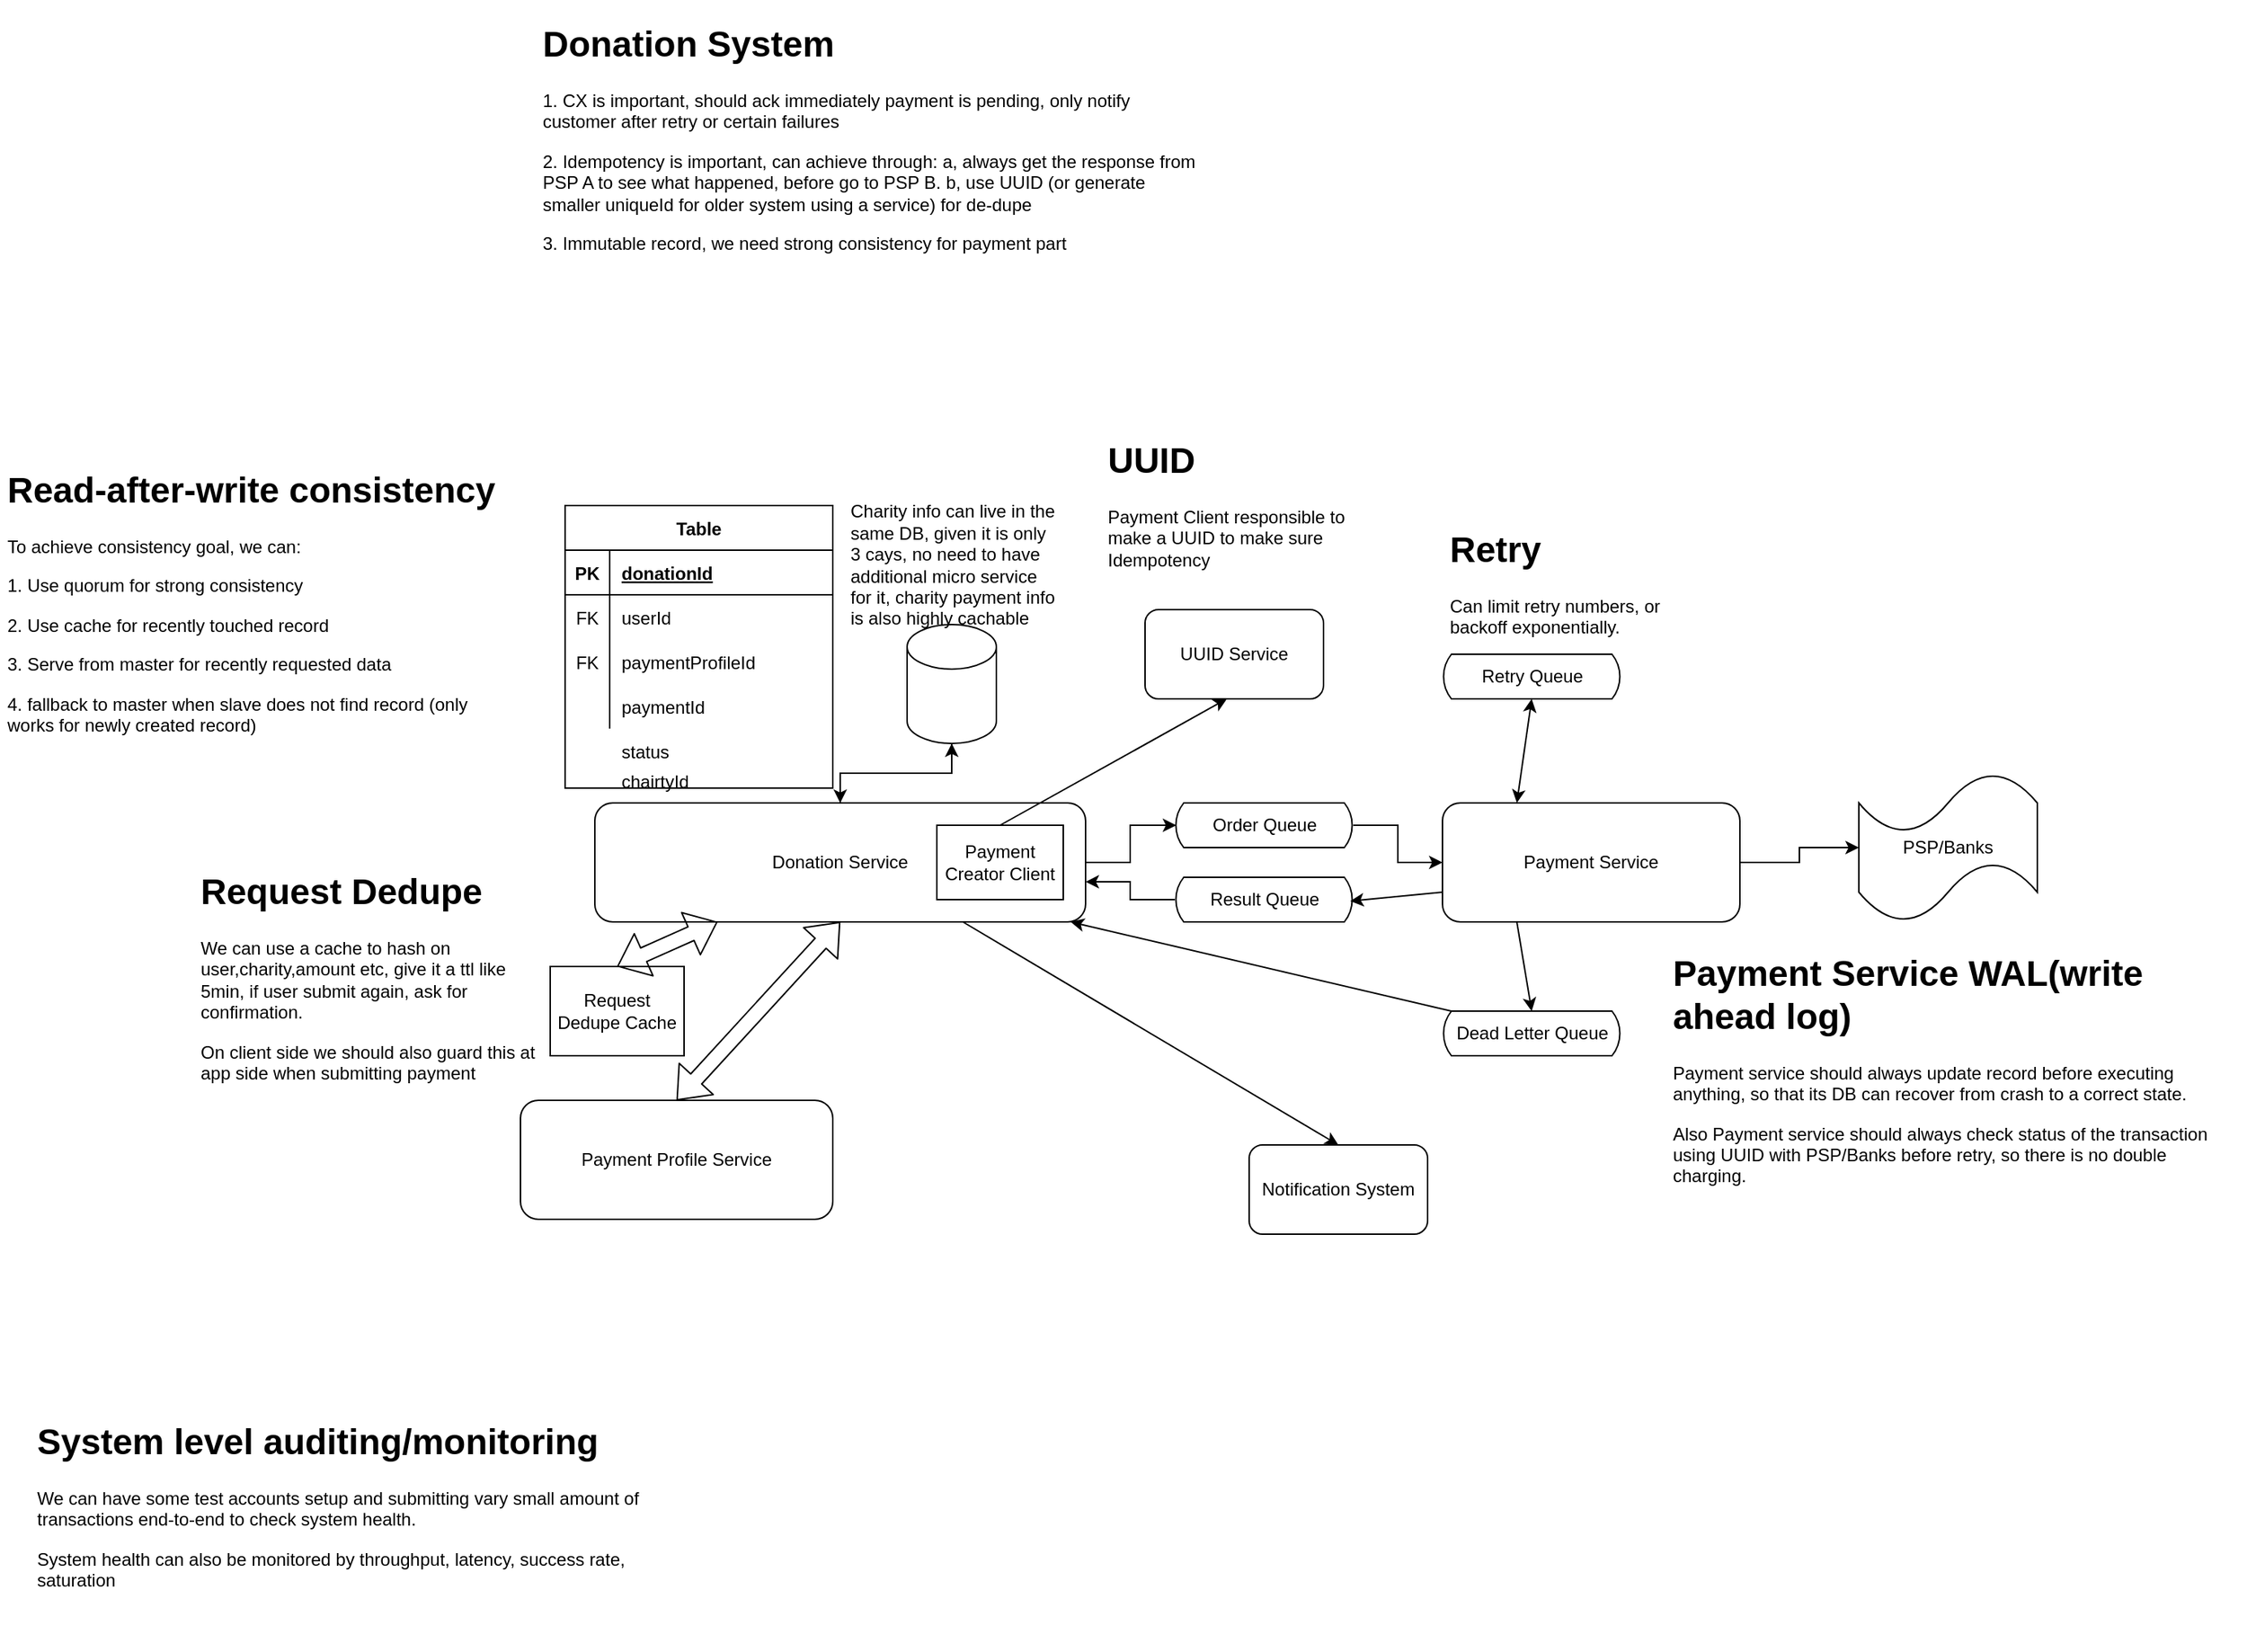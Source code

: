 <mxfile version="14.9.6" type="device"><diagram id="NNUxlfDfot6DG8Dg7RC_" name="Page-1"><mxGraphModel dx="1772" dy="679" grid="1" gridSize="10" guides="1" tooltips="1" connect="1" arrows="1" fold="1" page="1" pageScale="1" pageWidth="850" pageHeight="1100" math="0" shadow="0"><root><mxCell id="0"/><mxCell id="1" parent="0"/><mxCell id="djj8S5eklnp7ArsUxrCl-1" value="&lt;h1&gt;Donation System&lt;/h1&gt;&lt;p&gt;1. CX is important, should ack immediately payment is pending, only notify customer after retry or certain failures&lt;/p&gt;&lt;p&gt;2. Idempotency is important, can achieve through: a, always get the response from PSP A to see what happened, before go to PSP B. b, use UUID (or generate smaller uniqueId for older system using a service) for de-dupe&amp;nbsp;&lt;/p&gt;&lt;p&gt;3. Immutable record, we need strong consistency for payment part&lt;/p&gt;" style="text;html=1;strokeColor=none;fillColor=none;spacing=5;spacingTop=-20;whiteSpace=wrap;overflow=hidden;rounded=0;" parent="1" vertex="1"><mxGeometry x="50" y="30" width="450" height="180" as="geometry"/></mxCell><mxCell id="djj8S5eklnp7ArsUxrCl-2" value="Payment Profile Service" style="rounded=1;whiteSpace=wrap;html=1;" parent="1" vertex="1"><mxGeometry x="40" y="760" width="210" height="80" as="geometry"/></mxCell><mxCell id="svQoWC8Zl8n3yc6dLX4H-12" value="" style="edgeStyle=orthogonalEdgeStyle;rounded=0;orthogonalLoop=1;jettySize=auto;html=1;entryX=0.008;entryY=0.5;entryDx=0;entryDy=0;entryPerimeter=0;" parent="1" source="svQoWC8Zl8n3yc6dLX4H-1" target="svQoWC8Zl8n3yc6dLX4H-3" edge="1"><mxGeometry relative="1" as="geometry"/></mxCell><mxCell id="svQoWC8Zl8n3yc6dLX4H-15" value="" style="edgeStyle=orthogonalEdgeStyle;rounded=0;orthogonalLoop=1;jettySize=auto;html=1;" parent="1" source="svQoWC8Zl8n3yc6dLX4H-1" target="svQoWC8Zl8n3yc6dLX4H-2" edge="1"><mxGeometry relative="1" as="geometry"/></mxCell><mxCell id="svQoWC8Zl8n3yc6dLX4H-1" value="Donation Service" style="rounded=1;whiteSpace=wrap;html=1;" parent="1" vertex="1"><mxGeometry x="90" y="560" width="330" height="80" as="geometry"/></mxCell><mxCell id="svQoWC8Zl8n3yc6dLX4H-16" value="" style="edgeStyle=orthogonalEdgeStyle;rounded=0;orthogonalLoop=1;jettySize=auto;html=1;" parent="1" source="svQoWC8Zl8n3yc6dLX4H-2" target="svQoWC8Zl8n3yc6dLX4H-1" edge="1"><mxGeometry relative="1" as="geometry"/></mxCell><mxCell id="svQoWC8Zl8n3yc6dLX4H-2" value="" style="shape=cylinder3;whiteSpace=wrap;html=1;boundedLbl=1;backgroundOutline=1;size=15;" parent="1" vertex="1"><mxGeometry x="300" y="440" width="60" height="80" as="geometry"/></mxCell><mxCell id="svQoWC8Zl8n3yc6dLX4H-10" value="" style="edgeStyle=orthogonalEdgeStyle;rounded=0;orthogonalLoop=1;jettySize=auto;html=1;" parent="1" source="svQoWC8Zl8n3yc6dLX4H-3" target="svQoWC8Zl8n3yc6dLX4H-4" edge="1"><mxGeometry relative="1" as="geometry"/></mxCell><mxCell id="svQoWC8Zl8n3yc6dLX4H-3" value="Order Queue" style="html=1;dashed=0;whitespace=wrap;shape=mxgraph.dfd.loop" parent="1" vertex="1"><mxGeometry x="480" y="560" width="120" height="30" as="geometry"/></mxCell><mxCell id="svQoWC8Zl8n3yc6dLX4H-21" value="" style="edgeStyle=orthogonalEdgeStyle;rounded=0;orthogonalLoop=1;jettySize=auto;html=1;" parent="1" source="svQoWC8Zl8n3yc6dLX4H-4" target="svQoWC8Zl8n3yc6dLX4H-20" edge="1"><mxGeometry relative="1" as="geometry"/></mxCell><mxCell id="svQoWC8Zl8n3yc6dLX4H-4" value="Payment Service" style="rounded=1;whiteSpace=wrap;html=1;" parent="1" vertex="1"><mxGeometry x="660" y="560" width="200" height="80" as="geometry"/></mxCell><mxCell id="svQoWC8Zl8n3yc6dLX4H-13" value="" style="edgeStyle=orthogonalEdgeStyle;rounded=0;orthogonalLoop=1;jettySize=auto;html=1;entryX=1;entryY=0.663;entryDx=0;entryDy=0;entryPerimeter=0;" parent="1" source="svQoWC8Zl8n3yc6dLX4H-5" target="svQoWC8Zl8n3yc6dLX4H-1" edge="1"><mxGeometry relative="1" as="geometry"/></mxCell><mxCell id="svQoWC8Zl8n3yc6dLX4H-5" value="Result Queue" style="html=1;dashed=0;whitespace=wrap;shape=mxgraph.dfd.loop" parent="1" vertex="1"><mxGeometry x="480" y="610" width="120" height="30" as="geometry"/></mxCell><mxCell id="svQoWC8Zl8n3yc6dLX4H-6" value="Retry Queue" style="html=1;dashed=0;whitespace=wrap;shape=mxgraph.dfd.loop" parent="1" vertex="1"><mxGeometry x="660" y="460" width="120" height="30" as="geometry"/></mxCell><mxCell id="svQoWC8Zl8n3yc6dLX4H-7" value="Dead Letter Queue" style="html=1;dashed=0;whitespace=wrap;shape=mxgraph.dfd.loop" parent="1" vertex="1"><mxGeometry x="660" y="700" width="120" height="30" as="geometry"/></mxCell><mxCell id="svQoWC8Zl8n3yc6dLX4H-8" value="" style="endArrow=classic;startArrow=classic;html=1;entryX=0.5;entryY=1;entryDx=0;entryDy=0;entryPerimeter=0;" parent="1" target="svQoWC8Zl8n3yc6dLX4H-6" edge="1"><mxGeometry width="50" height="50" relative="1" as="geometry"><mxPoint x="710" y="560" as="sourcePoint"/><mxPoint x="760" y="520" as="targetPoint"/></mxGeometry></mxCell><mxCell id="svQoWC8Zl8n3yc6dLX4H-11" value="" style="endArrow=classic;html=1;entryX=0.983;entryY=0.533;entryDx=0;entryDy=0;entryPerimeter=0;exitX=0;exitY=0.75;exitDx=0;exitDy=0;" parent="1" source="svQoWC8Zl8n3yc6dLX4H-4" target="svQoWC8Zl8n3yc6dLX4H-5" edge="1"><mxGeometry width="50" height="50" relative="1" as="geometry"><mxPoint x="710" y="570" as="sourcePoint"/><mxPoint x="760" y="520" as="targetPoint"/></mxGeometry></mxCell><mxCell id="svQoWC8Zl8n3yc6dLX4H-17" value="" style="endArrow=classic;html=1;entryX=0.5;entryY=0;entryDx=0;entryDy=0;entryPerimeter=0;exitX=0.25;exitY=1;exitDx=0;exitDy=0;" parent="1" source="svQoWC8Zl8n3yc6dLX4H-4" target="svQoWC8Zl8n3yc6dLX4H-7" edge="1"><mxGeometry width="50" height="50" relative="1" as="geometry"><mxPoint x="710" y="570" as="sourcePoint"/><mxPoint x="760" y="520" as="targetPoint"/></mxGeometry></mxCell><mxCell id="svQoWC8Zl8n3yc6dLX4H-18" value="&lt;h1&gt;Retry&lt;/h1&gt;&lt;p&gt;Can limit retry numbers, or backoff exponentially.&amp;nbsp;&lt;/p&gt;" style="text;html=1;strokeColor=none;fillColor=none;spacing=5;spacingTop=-20;whiteSpace=wrap;overflow=hidden;rounded=0;" parent="1" vertex="1"><mxGeometry x="660" y="370" width="190" height="120" as="geometry"/></mxCell><mxCell id="svQoWC8Zl8n3yc6dLX4H-19" value="" style="shape=flexArrow;endArrow=classic;startArrow=classic;html=1;exitX=0.5;exitY=0;exitDx=0;exitDy=0;entryX=0.5;entryY=1;entryDx=0;entryDy=0;" parent="1" source="djj8S5eklnp7ArsUxrCl-2" target="svQoWC8Zl8n3yc6dLX4H-1" edge="1"><mxGeometry width="100" height="100" relative="1" as="geometry"><mxPoint x="550" y="590" as="sourcePoint"/><mxPoint x="650" y="490" as="targetPoint"/></mxGeometry></mxCell><mxCell id="svQoWC8Zl8n3yc6dLX4H-20" value="PSP/Banks" style="shape=tape;whiteSpace=wrap;html=1;" parent="1" vertex="1"><mxGeometry x="940" y="540" width="120" height="100" as="geometry"/></mxCell><mxCell id="svQoWC8Zl8n3yc6dLX4H-22" value="" style="endArrow=classic;html=1;exitX=0;exitY=0;exitDx=6;exitDy=0;exitPerimeter=0;" parent="1" source="svQoWC8Zl8n3yc6dLX4H-7" edge="1"><mxGeometry width="50" height="50" relative="1" as="geometry"><mxPoint x="580" y="570" as="sourcePoint"/><mxPoint x="410" y="640" as="targetPoint"/></mxGeometry></mxCell><mxCell id="svQoWC8Zl8n3yc6dLX4H-25" value="Table" style="shape=table;startSize=30;container=1;collapsible=1;childLayout=tableLayout;fixedRows=1;rowLines=0;fontStyle=1;align=center;resizeLast=1;" parent="1" vertex="1"><mxGeometry x="70" y="360" width="180" height="190" as="geometry"/></mxCell><mxCell id="svQoWC8Zl8n3yc6dLX4H-26" value="" style="shape=partialRectangle;collapsible=0;dropTarget=0;pointerEvents=0;fillColor=none;top=0;left=0;bottom=1;right=0;points=[[0,0.5],[1,0.5]];portConstraint=eastwest;" parent="svQoWC8Zl8n3yc6dLX4H-25" vertex="1"><mxGeometry y="30" width="180" height="30" as="geometry"/></mxCell><mxCell id="svQoWC8Zl8n3yc6dLX4H-27" value="PK" style="shape=partialRectangle;connectable=0;fillColor=none;top=0;left=0;bottom=0;right=0;fontStyle=1;overflow=hidden;" parent="svQoWC8Zl8n3yc6dLX4H-26" vertex="1"><mxGeometry width="30" height="30" as="geometry"/></mxCell><mxCell id="svQoWC8Zl8n3yc6dLX4H-28" value="donationId" style="shape=partialRectangle;connectable=0;fillColor=none;top=0;left=0;bottom=0;right=0;align=left;spacingLeft=6;fontStyle=5;overflow=hidden;" parent="svQoWC8Zl8n3yc6dLX4H-26" vertex="1"><mxGeometry x="30" width="150" height="30" as="geometry"/></mxCell><mxCell id="svQoWC8Zl8n3yc6dLX4H-29" value="" style="shape=partialRectangle;collapsible=0;dropTarget=0;pointerEvents=0;fillColor=none;top=0;left=0;bottom=0;right=0;points=[[0,0.5],[1,0.5]];portConstraint=eastwest;" parent="svQoWC8Zl8n3yc6dLX4H-25" vertex="1"><mxGeometry y="60" width="180" height="30" as="geometry"/></mxCell><mxCell id="svQoWC8Zl8n3yc6dLX4H-30" value="FK" style="shape=partialRectangle;connectable=0;fillColor=none;top=0;left=0;bottom=0;right=0;editable=1;overflow=hidden;" parent="svQoWC8Zl8n3yc6dLX4H-29" vertex="1"><mxGeometry width="30" height="30" as="geometry"/></mxCell><mxCell id="svQoWC8Zl8n3yc6dLX4H-31" value="userId" style="shape=partialRectangle;connectable=0;fillColor=none;top=0;left=0;bottom=0;right=0;align=left;spacingLeft=6;overflow=hidden;" parent="svQoWC8Zl8n3yc6dLX4H-29" vertex="1"><mxGeometry x="30" width="150" height="30" as="geometry"/></mxCell><mxCell id="svQoWC8Zl8n3yc6dLX4H-32" value="" style="shape=partialRectangle;collapsible=0;dropTarget=0;pointerEvents=0;fillColor=none;top=0;left=0;bottom=0;right=0;points=[[0,0.5],[1,0.5]];portConstraint=eastwest;" parent="svQoWC8Zl8n3yc6dLX4H-25" vertex="1"><mxGeometry y="90" width="180" height="30" as="geometry"/></mxCell><mxCell id="svQoWC8Zl8n3yc6dLX4H-33" value="FK" style="shape=partialRectangle;connectable=0;fillColor=none;top=0;left=0;bottom=0;right=0;editable=1;overflow=hidden;" parent="svQoWC8Zl8n3yc6dLX4H-32" vertex="1"><mxGeometry width="30" height="30" as="geometry"/></mxCell><mxCell id="svQoWC8Zl8n3yc6dLX4H-34" value="paymentProfileId" style="shape=partialRectangle;connectable=0;fillColor=none;top=0;left=0;bottom=0;right=0;align=left;spacingLeft=6;overflow=hidden;" parent="svQoWC8Zl8n3yc6dLX4H-32" vertex="1"><mxGeometry x="30" width="150" height="30" as="geometry"/></mxCell><mxCell id="svQoWC8Zl8n3yc6dLX4H-35" value="" style="shape=partialRectangle;collapsible=0;dropTarget=0;pointerEvents=0;fillColor=none;top=0;left=0;bottom=0;right=0;points=[[0,0.5],[1,0.5]];portConstraint=eastwest;" parent="svQoWC8Zl8n3yc6dLX4H-25" vertex="1"><mxGeometry y="120" width="180" height="30" as="geometry"/></mxCell><mxCell id="svQoWC8Zl8n3yc6dLX4H-36" value="" style="shape=partialRectangle;connectable=0;fillColor=none;top=0;left=0;bottom=0;right=0;editable=1;overflow=hidden;" parent="svQoWC8Zl8n3yc6dLX4H-35" vertex="1"><mxGeometry width="30" height="30" as="geometry"/></mxCell><mxCell id="svQoWC8Zl8n3yc6dLX4H-37" value="paymentId" style="shape=partialRectangle;connectable=0;fillColor=none;top=0;left=0;bottom=0;right=0;align=left;spacingLeft=6;overflow=hidden;" parent="svQoWC8Zl8n3yc6dLX4H-35" vertex="1"><mxGeometry x="30" width="150" height="30" as="geometry"/></mxCell><mxCell id="svQoWC8Zl8n3yc6dLX4H-39" value="" style="endArrow=classic;html=1;entryX=0.5;entryY=0.5;entryDx=0;entryDy=60;entryPerimeter=0;exitX=0.5;exitY=0;exitDx=0;exitDy=0;" parent="1" source="svQoWC8Zl8n3yc6dLX4H-43" edge="1"><mxGeometry width="50" height="50" relative="1" as="geometry"><mxPoint x="500" y="560" as="sourcePoint"/><mxPoint x="515" y="490" as="targetPoint"/></mxGeometry></mxCell><mxCell id="svQoWC8Zl8n3yc6dLX4H-40" value="UUID Service" style="rounded=1;whiteSpace=wrap;html=1;" parent="1" vertex="1"><mxGeometry x="460" y="430" width="120" height="60" as="geometry"/></mxCell><mxCell id="svQoWC8Zl8n3yc6dLX4H-41" value="status" style="shape=partialRectangle;connectable=0;fillColor=none;top=0;left=0;bottom=0;right=0;align=left;spacingLeft=6;overflow=hidden;" parent="1" vertex="1"><mxGeometry x="100" y="510" width="150" height="30" as="geometry"/></mxCell><mxCell id="svQoWC8Zl8n3yc6dLX4H-42" value="&lt;h1&gt;UUID&lt;/h1&gt;&lt;p&gt;Payment Client responsible to make a UUID to make sure Idempotency&lt;/p&gt;" style="text;html=1;strokeColor=none;fillColor=none;spacing=5;spacingTop=-20;whiteSpace=wrap;overflow=hidden;rounded=0;" parent="1" vertex="1"><mxGeometry x="430" y="310" width="190" height="120" as="geometry"/></mxCell><mxCell id="svQoWC8Zl8n3yc6dLX4H-43" value="Payment Creator Client" style="rounded=0;whiteSpace=wrap;html=1;" parent="1" vertex="1"><mxGeometry x="320" y="575" width="85" height="50" as="geometry"/></mxCell><mxCell id="svQoWC8Zl8n3yc6dLX4H-44" value="Notification System" style="rounded=1;whiteSpace=wrap;html=1;" parent="1" vertex="1"><mxGeometry x="530" y="790" width="120" height="60" as="geometry"/></mxCell><mxCell id="svQoWC8Zl8n3yc6dLX4H-45" value="" style="endArrow=classic;html=1;exitX=0.75;exitY=1;exitDx=0;exitDy=0;entryX=0.5;entryY=0;entryDx=0;entryDy=0;" parent="1" source="svQoWC8Zl8n3yc6dLX4H-1" target="svQoWC8Zl8n3yc6dLX4H-44" edge="1"><mxGeometry width="50" height="50" relative="1" as="geometry"><mxPoint x="355" y="730" as="sourcePoint"/><mxPoint x="405" y="680" as="targetPoint"/></mxGeometry></mxCell><mxCell id="svQoWC8Zl8n3yc6dLX4H-46" value="chairtyId" style="shape=partialRectangle;connectable=0;fillColor=none;top=0;left=0;bottom=0;right=0;align=left;spacingLeft=6;overflow=hidden;" parent="1" vertex="1"><mxGeometry x="100" y="530" width="150" height="30" as="geometry"/></mxCell><mxCell id="svQoWC8Zl8n3yc6dLX4H-47" value="&lt;h1&gt;Read-after-write consistency&lt;/h1&gt;&lt;p&gt;To achieve consistency goal, we can:&lt;/p&gt;&lt;p&gt;1. Use quorum for strong consistency&lt;/p&gt;&lt;p&gt;2. Use cache for recently touched record&lt;/p&gt;&lt;p&gt;3. Serve from master for recently requested data&lt;/p&gt;&lt;p&gt;4. fallback to master when slave does not find record (only works for newly created record)&lt;/p&gt;" style="text;html=1;strokeColor=none;fillColor=none;spacing=5;spacingTop=-20;whiteSpace=wrap;overflow=hidden;rounded=0;" parent="1" vertex="1"><mxGeometry x="-310" y="330" width="350" height="230" as="geometry"/></mxCell><mxCell id="svQoWC8Zl8n3yc6dLX4H-48" value="Request Dedupe Cache" style="rounded=0;whiteSpace=wrap;html=1;" parent="1" vertex="1"><mxGeometry x="60" y="670" width="90" height="60" as="geometry"/></mxCell><mxCell id="svQoWC8Zl8n3yc6dLX4H-49" value="&lt;h1&gt;Request Dedupe&lt;/h1&gt;&lt;p&gt;We can use a cache to hash on user,charity,amount etc, give it a ttl like 5min, if user submit again, ask for confirmation.&amp;nbsp;&lt;/p&gt;&lt;p&gt;On client side we should also guard this at app side when submitting payment&lt;/p&gt;" style="text;html=1;strokeColor=none;fillColor=none;spacing=5;spacingTop=-20;whiteSpace=wrap;overflow=hidden;rounded=0;" parent="1" vertex="1"><mxGeometry x="-180" y="600" width="240" height="190" as="geometry"/></mxCell><mxCell id="svQoWC8Zl8n3yc6dLX4H-50" value="&lt;h1&gt;Payment Service WAL(write ahead log)&lt;/h1&gt;&lt;p&gt;Payment service should always update record before executing anything, so that its DB can recover from crash to a correct state.&amp;nbsp;&lt;/p&gt;&lt;p&gt;Also Payment service should always check status of the transaction using UUID with PSP/Banks before retry, so there is no double charging.&lt;/p&gt;&lt;p&gt;&lt;br&gt;&lt;/p&gt;" style="text;html=1;strokeColor=none;fillColor=none;spacing=5;spacingTop=-20;whiteSpace=wrap;overflow=hidden;rounded=0;" parent="1" vertex="1"><mxGeometry x="810" y="655" width="390" height="205" as="geometry"/></mxCell><mxCell id="svQoWC8Zl8n3yc6dLX4H-51" value="&lt;h1&gt;System level auditing/monitoring&lt;/h1&gt;&lt;p&gt;We can have some test accounts setup and submitting vary small amount of transactions end-to-end to check system health.&amp;nbsp;&lt;/p&gt;&lt;p&gt;System health can also be monitored by throughput, latency, success rate, saturation&lt;/p&gt;" style="text;html=1;strokeColor=none;fillColor=none;spacing=5;spacingTop=-20;whiteSpace=wrap;overflow=hidden;rounded=0;" parent="1" vertex="1"><mxGeometry x="-290" y="970" width="440" height="160" as="geometry"/></mxCell><mxCell id="Dt_eKdVtrdZCIRP0rYhf-6" value="Charity info can live in the same DB, given it is only 3 cays, no need to have additional micro service for it, charity payment info is also highly cachable" style="text;html=1;strokeColor=none;fillColor=none;align=left;verticalAlign=middle;whiteSpace=wrap;rounded=0;" vertex="1" parent="1"><mxGeometry x="260" y="340" width="140" height="120" as="geometry"/></mxCell><mxCell id="Dt_eKdVtrdZCIRP0rYhf-7" value="" style="shape=flexArrow;endArrow=classic;startArrow=classic;html=1;exitX=0.5;exitY=0;exitDx=0;exitDy=0;entryX=0.25;entryY=1;entryDx=0;entryDy=0;" edge="1" parent="1" source="svQoWC8Zl8n3yc6dLX4H-48" target="svQoWC8Zl8n3yc6dLX4H-1"><mxGeometry width="100" height="100" relative="1" as="geometry"><mxPoint x="150" y="590" as="sourcePoint"/><mxPoint x="250" y="490" as="targetPoint"/></mxGeometry></mxCell></root></mxGraphModel></diagram></mxfile>